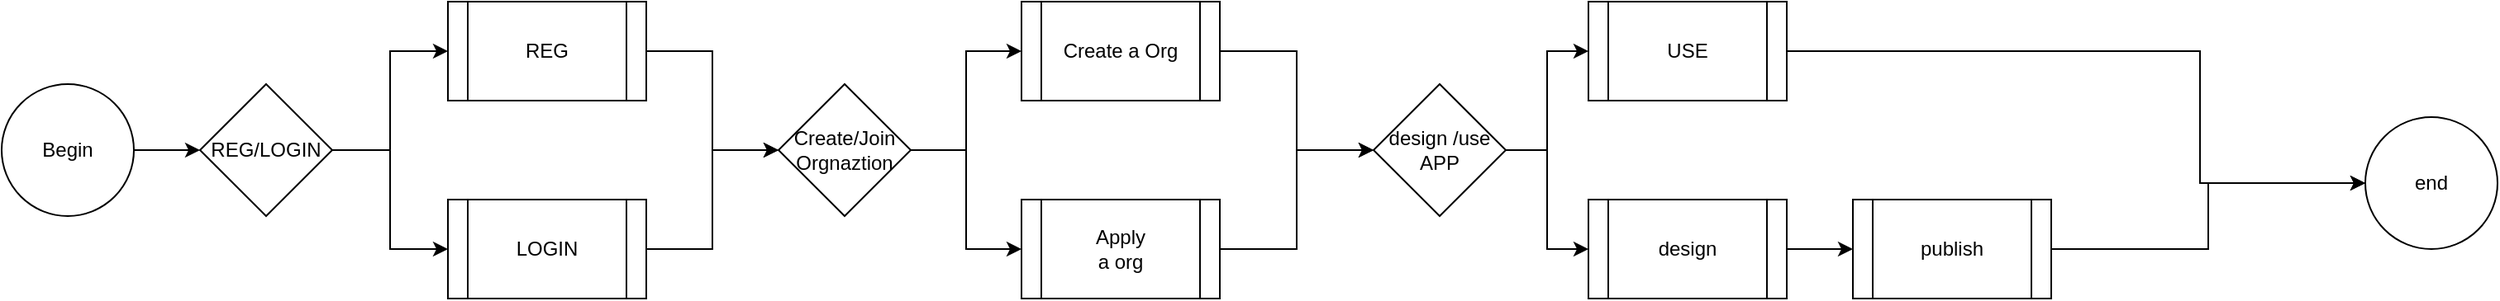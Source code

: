 <mxfile pages="1" version="11.2.4" type="github"><diagram id="8Ypa42wd9eSPudKeg5vt" name="Page-1"><mxGraphModel dx="830" dy="641" grid="1" gridSize="10" guides="1" tooltips="1" connect="1" arrows="1" fold="1" page="1" pageScale="1" pageWidth="827" pageHeight="1169" math="0" shadow="0"><root><mxCell id="0"/><mxCell id="1" parent="0"/><mxCell id="i9PgADbxXDB1dc4d_lo2-8" style="edgeStyle=orthogonalEdgeStyle;rounded=0;orthogonalLoop=1;jettySize=auto;html=1;exitX=1;exitY=0.5;exitDx=0;exitDy=0;entryX=0;entryY=0.5;entryDx=0;entryDy=0;" parent="1" source="i9PgADbxXDB1dc4d_lo2-2" target="i9PgADbxXDB1dc4d_lo2-3" edge="1"><mxGeometry relative="1" as="geometry"/></mxCell><mxCell id="i9PgADbxXDB1dc4d_lo2-2" value="Begin" style="ellipse;whiteSpace=wrap;html=1;aspect=fixed;" parent="1" vertex="1"><mxGeometry x="90" y="60" width="80" height="80" as="geometry"/></mxCell><mxCell id="i9PgADbxXDB1dc4d_lo2-9" style="edgeStyle=orthogonalEdgeStyle;rounded=0;orthogonalLoop=1;jettySize=auto;html=1;exitX=1;exitY=0.5;exitDx=0;exitDy=0;entryX=0;entryY=0.5;entryDx=0;entryDy=0;" parent="1" source="i9PgADbxXDB1dc4d_lo2-3" target="i9PgADbxXDB1dc4d_lo2-4" edge="1"><mxGeometry relative="1" as="geometry"/></mxCell><mxCell id="i9PgADbxXDB1dc4d_lo2-10" style="edgeStyle=orthogonalEdgeStyle;rounded=0;orthogonalLoop=1;jettySize=auto;html=1;exitX=1;exitY=0.5;exitDx=0;exitDy=0;entryX=0;entryY=0.5;entryDx=0;entryDy=0;" parent="1" source="i9PgADbxXDB1dc4d_lo2-3" target="i9PgADbxXDB1dc4d_lo2-5" edge="1"><mxGeometry relative="1" as="geometry"/></mxCell><mxCell id="i9PgADbxXDB1dc4d_lo2-3" value="REG/LOGIN" style="rhombus;whiteSpace=wrap;html=1;" parent="1" vertex="1"><mxGeometry x="210" y="60" width="80" height="80" as="geometry"/></mxCell><mxCell id="i9PgADbxXDB1dc4d_lo2-11" style="edgeStyle=orthogonalEdgeStyle;rounded=0;orthogonalLoop=1;jettySize=auto;html=1;exitX=1;exitY=0.5;exitDx=0;exitDy=0;entryX=0;entryY=0.5;entryDx=0;entryDy=0;" parent="1" source="i9PgADbxXDB1dc4d_lo2-4" target="i9PgADbxXDB1dc4d_lo2-6" edge="1"><mxGeometry relative="1" as="geometry"/></mxCell><mxCell id="i9PgADbxXDB1dc4d_lo2-4" value="REG" style="shape=process;whiteSpace=wrap;html=1;backgroundOutline=1;" parent="1" vertex="1"><mxGeometry x="360" y="10" width="120" height="60" as="geometry"/></mxCell><mxCell id="i9PgADbxXDB1dc4d_lo2-12" style="edgeStyle=orthogonalEdgeStyle;rounded=0;orthogonalLoop=1;jettySize=auto;html=1;exitX=1;exitY=0.5;exitDx=0;exitDy=0;entryX=0;entryY=0.5;entryDx=0;entryDy=0;" parent="1" source="i9PgADbxXDB1dc4d_lo2-5" target="i9PgADbxXDB1dc4d_lo2-6" edge="1"><mxGeometry relative="1" as="geometry"/></mxCell><mxCell id="i9PgADbxXDB1dc4d_lo2-5" value="LOGIN" style="shape=process;whiteSpace=wrap;html=1;backgroundOutline=1;" parent="1" vertex="1"><mxGeometry x="360" y="130" width="120" height="60" as="geometry"/></mxCell><mxCell id="W_Wnz2TwPvjFHkkF3MYJ-1" style="edgeStyle=orthogonalEdgeStyle;rounded=0;orthogonalLoop=1;jettySize=auto;html=1;exitX=1;exitY=0.5;exitDx=0;exitDy=0;entryX=0;entryY=0.5;entryDx=0;entryDy=0;" edge="1" parent="1" source="i9PgADbxXDB1dc4d_lo2-6" target="i9PgADbxXDB1dc4d_lo2-13"><mxGeometry relative="1" as="geometry"/></mxCell><mxCell id="W_Wnz2TwPvjFHkkF3MYJ-2" style="edgeStyle=orthogonalEdgeStyle;rounded=0;orthogonalLoop=1;jettySize=auto;html=1;exitX=1;exitY=0.5;exitDx=0;exitDy=0;entryX=0;entryY=0.5;entryDx=0;entryDy=0;" edge="1" parent="1" source="i9PgADbxXDB1dc4d_lo2-6" target="i9PgADbxXDB1dc4d_lo2-14"><mxGeometry relative="1" as="geometry"/></mxCell><mxCell id="i9PgADbxXDB1dc4d_lo2-6" value="Create/Join&lt;br&gt;Orgnaztion" style="rhombus;whiteSpace=wrap;html=1;" parent="1" vertex="1"><mxGeometry x="560" y="60" width="80" height="80" as="geometry"/></mxCell><mxCell id="W_Wnz2TwPvjFHkkF3MYJ-4" style="edgeStyle=orthogonalEdgeStyle;rounded=0;orthogonalLoop=1;jettySize=auto;html=1;exitX=1;exitY=0.5;exitDx=0;exitDy=0;entryX=0;entryY=0.5;entryDx=0;entryDy=0;" edge="1" parent="1" source="i9PgADbxXDB1dc4d_lo2-13" target="W_Wnz2TwPvjFHkkF3MYJ-3"><mxGeometry relative="1" as="geometry"/></mxCell><mxCell id="i9PgADbxXDB1dc4d_lo2-13" value="Create a Org" style="shape=process;whiteSpace=wrap;html=1;backgroundOutline=1;" parent="1" vertex="1"><mxGeometry x="707" y="10" width="120" height="60" as="geometry"/></mxCell><mxCell id="W_Wnz2TwPvjFHkkF3MYJ-5" style="edgeStyle=orthogonalEdgeStyle;rounded=0;orthogonalLoop=1;jettySize=auto;html=1;exitX=1;exitY=0.5;exitDx=0;exitDy=0;entryX=0;entryY=0.5;entryDx=0;entryDy=0;" edge="1" parent="1" source="i9PgADbxXDB1dc4d_lo2-14" target="W_Wnz2TwPvjFHkkF3MYJ-3"><mxGeometry relative="1" as="geometry"/></mxCell><mxCell id="i9PgADbxXDB1dc4d_lo2-14" value="Apply&lt;br&gt;a org" style="shape=process;whiteSpace=wrap;html=1;backgroundOutline=1;" parent="1" vertex="1"><mxGeometry x="707" y="130" width="120" height="60" as="geometry"/></mxCell><mxCell id="W_Wnz2TwPvjFHkkF3MYJ-9" style="edgeStyle=orthogonalEdgeStyle;rounded=0;orthogonalLoop=1;jettySize=auto;html=1;exitX=1;exitY=0.5;exitDx=0;exitDy=0;entryX=0;entryY=0.5;entryDx=0;entryDy=0;" edge="1" parent="1" source="W_Wnz2TwPvjFHkkF3MYJ-3" target="W_Wnz2TwPvjFHkkF3MYJ-6"><mxGeometry relative="1" as="geometry"/></mxCell><mxCell id="W_Wnz2TwPvjFHkkF3MYJ-10" style="edgeStyle=orthogonalEdgeStyle;rounded=0;orthogonalLoop=1;jettySize=auto;html=1;exitX=1;exitY=0.5;exitDx=0;exitDy=0;" edge="1" parent="1" source="W_Wnz2TwPvjFHkkF3MYJ-3" target="W_Wnz2TwPvjFHkkF3MYJ-8"><mxGeometry relative="1" as="geometry"/></mxCell><mxCell id="W_Wnz2TwPvjFHkkF3MYJ-3" value="design /use&lt;br&gt;APP" style="rhombus;whiteSpace=wrap;html=1;" vertex="1" parent="1"><mxGeometry x="920" y="60" width="80" height="80" as="geometry"/></mxCell><mxCell id="W_Wnz2TwPvjFHkkF3MYJ-17" style="edgeStyle=orthogonalEdgeStyle;rounded=0;orthogonalLoop=1;jettySize=auto;html=1;exitX=1;exitY=0.5;exitDx=0;exitDy=0;entryX=0;entryY=0.5;entryDx=0;entryDy=0;" edge="1" parent="1" source="W_Wnz2TwPvjFHkkF3MYJ-6" target="W_Wnz2TwPvjFHkkF3MYJ-16"><mxGeometry relative="1" as="geometry"><Array as="points"><mxPoint x="1420" y="40"/><mxPoint x="1420" y="120"/></Array></mxGeometry></mxCell><mxCell id="W_Wnz2TwPvjFHkkF3MYJ-6" value="USE" style="shape=process;whiteSpace=wrap;html=1;backgroundOutline=1;" vertex="1" parent="1"><mxGeometry x="1050" y="10" width="120" height="60" as="geometry"/></mxCell><mxCell id="W_Wnz2TwPvjFHkkF3MYJ-14" style="edgeStyle=orthogonalEdgeStyle;rounded=0;orthogonalLoop=1;jettySize=auto;html=1;exitX=1;exitY=0.5;exitDx=0;exitDy=0;entryX=0;entryY=0.5;entryDx=0;entryDy=0;" edge="1" parent="1" source="W_Wnz2TwPvjFHkkF3MYJ-8" target="W_Wnz2TwPvjFHkkF3MYJ-13"><mxGeometry relative="1" as="geometry"/></mxCell><mxCell id="W_Wnz2TwPvjFHkkF3MYJ-8" value="design" style="shape=process;whiteSpace=wrap;html=1;backgroundOutline=1;" vertex="1" parent="1"><mxGeometry x="1050" y="130" width="120" height="60" as="geometry"/></mxCell><mxCell id="W_Wnz2TwPvjFHkkF3MYJ-18" style="edgeStyle=orthogonalEdgeStyle;rounded=0;orthogonalLoop=1;jettySize=auto;html=1;exitX=1;exitY=0.5;exitDx=0;exitDy=0;entryX=0;entryY=0.5;entryDx=0;entryDy=0;" edge="1" parent="1" source="W_Wnz2TwPvjFHkkF3MYJ-13" target="W_Wnz2TwPvjFHkkF3MYJ-16"><mxGeometry relative="1" as="geometry"/></mxCell><mxCell id="W_Wnz2TwPvjFHkkF3MYJ-13" value="publish" style="shape=process;whiteSpace=wrap;html=1;backgroundOutline=1;" vertex="1" parent="1"><mxGeometry x="1210" y="130" width="120" height="60" as="geometry"/></mxCell><mxCell id="W_Wnz2TwPvjFHkkF3MYJ-16" value="end" style="ellipse;whiteSpace=wrap;html=1;aspect=fixed;" vertex="1" parent="1"><mxGeometry x="1520" y="80" width="80" height="80" as="geometry"/></mxCell></root></mxGraphModel></diagram></mxfile>
